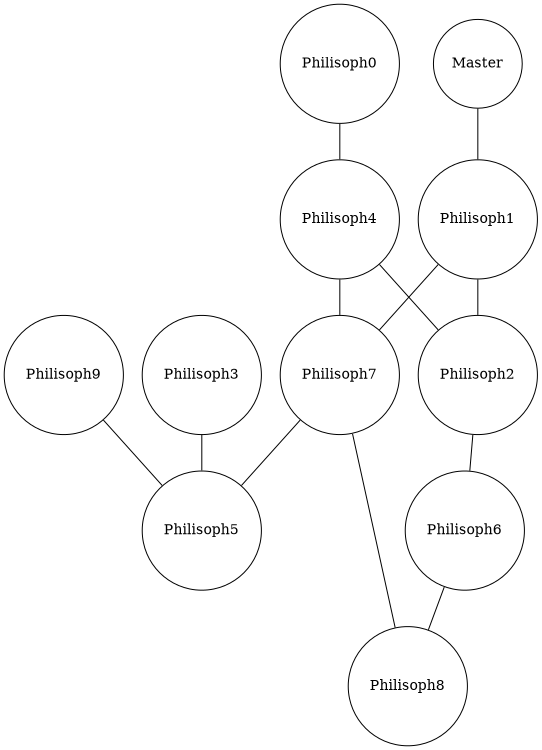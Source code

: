 graph ClusterNodes {
		graph [ dpi = 600 ]; 
		rankdir=UD;
		size="8,5";
		node [shape = circle];
	Philisoph9 -- Philisoph5
	Philisoph0 -- Philisoph4
	Philisoph1 -- Philisoph7
	Philisoph1 -- Philisoph2
	Philisoph3 -- Philisoph5
	Philisoph4 -- Philisoph2
	Philisoph4 -- Philisoph7
	Philisoph7 -- Philisoph5
	Philisoph7 -- Philisoph8
	Philisoph2 -- Philisoph6
	Philisoph6 -- Philisoph8
	Master -- Philisoph1
}
